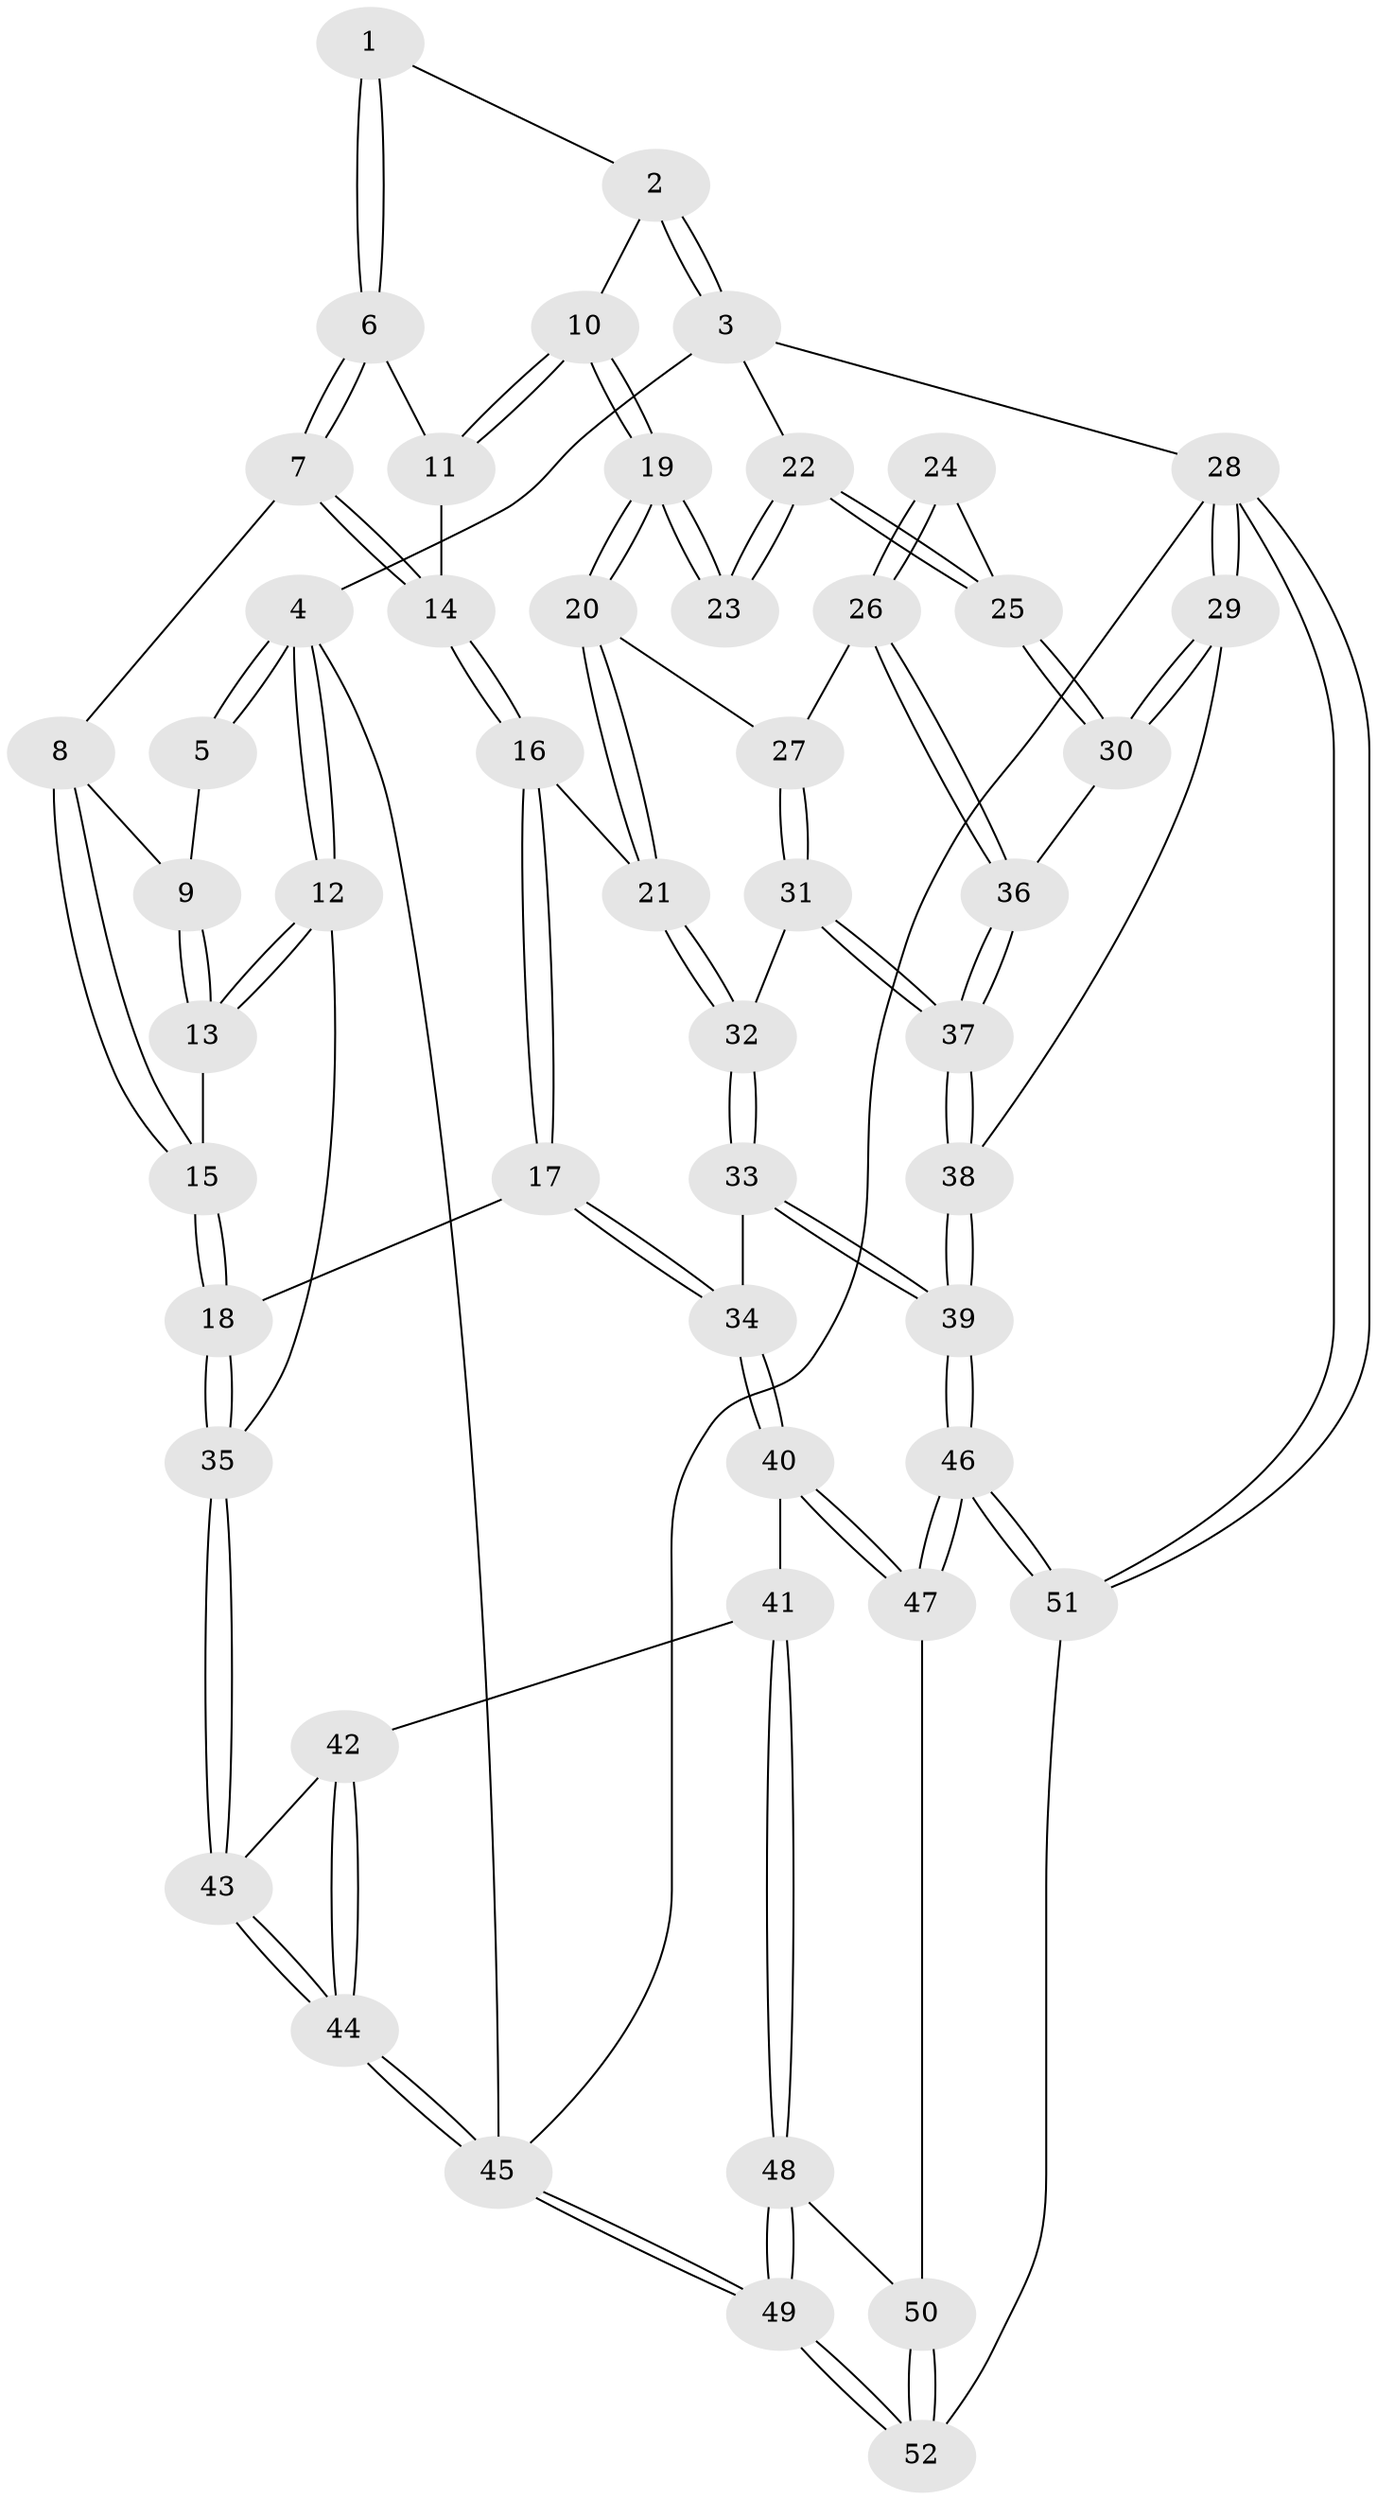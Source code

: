 // coarse degree distribution, {4: 0.3333333333333333, 5: 0.4166666666666667, 3: 0.08333333333333333, 6: 0.1111111111111111, 8: 0.027777777777777776, 2: 0.027777777777777776}
// Generated by graph-tools (version 1.1) at 2025/21/03/04/25 18:21:20]
// undirected, 52 vertices, 127 edges
graph export_dot {
graph [start="1"]
  node [color=gray90,style=filled];
  1 [pos="+0.3914756974100093+0"];
  2 [pos="+0.6829457426479161+0"];
  3 [pos="+1+0"];
  4 [pos="+0+0"];
  5 [pos="+0.3187887506654582+0"];
  6 [pos="+0.4636222681986558+0.07436718344762809"];
  7 [pos="+0.3515277066882448+0.2500813177314493"];
  8 [pos="+0.274077412881972+0.24480437136230795"];
  9 [pos="+0.21961569554927088+0.06080344868908428"];
  10 [pos="+0.6605711354370161+0.2221316644754228"];
  11 [pos="+0.5599324388230442+0.1597977015029431"];
  12 [pos="+0+0.2625343756030636"];
  13 [pos="+0+0.2606902006085296"];
  14 [pos="+0.3970057899793769+0.29476531432334874"];
  15 [pos="+0.25688006168034017+0.2606163908454545"];
  16 [pos="+0.4309895122892172+0.34490950686893823"];
  17 [pos="+0.2555515984374865+0.5307019610113867"];
  18 [pos="+0.21383315706377193+0.515206754308237"];
  19 [pos="+0.6931743468996717+0.26520670171402166"];
  20 [pos="+0.651982971739778+0.36184308025848577"];
  21 [pos="+0.6002776529749099+0.3948030538080052"];
  22 [pos="+1+0"];
  23 [pos="+0.7475800700136717+0.24660683078069182"];
  24 [pos="+0.9153692783945855+0.3925295462475847"];
  25 [pos="+1+0.36308522971278756"];
  26 [pos="+0.8321407530215256+0.5195598256150236"];
  27 [pos="+0.7382922923251017+0.45189418310088475"];
  28 [pos="+1+1"];
  29 [pos="+1+0.8021185054903648"];
  30 [pos="+1+0.5458972442825557"];
  31 [pos="+0.6924874910669858+0.6173394724758255"];
  32 [pos="+0.5354104416355504+0.5552621461861542"];
  33 [pos="+0.43951191201548906+0.6650479407427767"];
  34 [pos="+0.40267136719905017+0.6678620857578673"];
  35 [pos="+0+0.5382361020756923"];
  36 [pos="+0.8674744553356089+0.5812505471710484"];
  37 [pos="+0.7984934589432834+0.7221847993661571"];
  38 [pos="+0.7916378039650885+0.784699692634682"];
  39 [pos="+0.7031243923161509+0.8955830632372618"];
  40 [pos="+0.376431394272801+0.7082110208442254"];
  41 [pos="+0.18217294419517926+0.8299189391713405"];
  42 [pos="+0.16962336401585557+0.8241163225726738"];
  43 [pos="+0+0.5862940315670414"];
  44 [pos="+0+1"];
  45 [pos="+0+1"];
  46 [pos="+0.7013100789926504+0.9397344057055736"];
  47 [pos="+0.3780518278810314+0.8818844077967942"];
  48 [pos="+0.2129538526551342+0.9748404664477084"];
  49 [pos="+0.13635024117118738+1"];
  50 [pos="+0.37148362300231724+0.9059572734164758"];
  51 [pos="+0.7108660663679947+1"];
  52 [pos="+0.5389899467789439+1"];
  1 -- 2;
  1 -- 6;
  1 -- 6;
  2 -- 3;
  2 -- 3;
  2 -- 10;
  3 -- 4;
  3 -- 22;
  3 -- 28;
  4 -- 5;
  4 -- 5;
  4 -- 12;
  4 -- 12;
  4 -- 45;
  5 -- 9;
  6 -- 7;
  6 -- 7;
  6 -- 11;
  7 -- 8;
  7 -- 14;
  7 -- 14;
  8 -- 9;
  8 -- 15;
  8 -- 15;
  9 -- 13;
  9 -- 13;
  10 -- 11;
  10 -- 11;
  10 -- 19;
  10 -- 19;
  11 -- 14;
  12 -- 13;
  12 -- 13;
  12 -- 35;
  13 -- 15;
  14 -- 16;
  14 -- 16;
  15 -- 18;
  15 -- 18;
  16 -- 17;
  16 -- 17;
  16 -- 21;
  17 -- 18;
  17 -- 34;
  17 -- 34;
  18 -- 35;
  18 -- 35;
  19 -- 20;
  19 -- 20;
  19 -- 23;
  19 -- 23;
  20 -- 21;
  20 -- 21;
  20 -- 27;
  21 -- 32;
  21 -- 32;
  22 -- 23;
  22 -- 23;
  22 -- 25;
  22 -- 25;
  24 -- 25;
  24 -- 26;
  24 -- 26;
  25 -- 30;
  25 -- 30;
  26 -- 27;
  26 -- 36;
  26 -- 36;
  27 -- 31;
  27 -- 31;
  28 -- 29;
  28 -- 29;
  28 -- 51;
  28 -- 51;
  28 -- 45;
  29 -- 30;
  29 -- 30;
  29 -- 38;
  30 -- 36;
  31 -- 32;
  31 -- 37;
  31 -- 37;
  32 -- 33;
  32 -- 33;
  33 -- 34;
  33 -- 39;
  33 -- 39;
  34 -- 40;
  34 -- 40;
  35 -- 43;
  35 -- 43;
  36 -- 37;
  36 -- 37;
  37 -- 38;
  37 -- 38;
  38 -- 39;
  38 -- 39;
  39 -- 46;
  39 -- 46;
  40 -- 41;
  40 -- 47;
  40 -- 47;
  41 -- 42;
  41 -- 48;
  41 -- 48;
  42 -- 43;
  42 -- 44;
  42 -- 44;
  43 -- 44;
  43 -- 44;
  44 -- 45;
  44 -- 45;
  45 -- 49;
  45 -- 49;
  46 -- 47;
  46 -- 47;
  46 -- 51;
  46 -- 51;
  47 -- 50;
  48 -- 49;
  48 -- 49;
  48 -- 50;
  49 -- 52;
  49 -- 52;
  50 -- 52;
  50 -- 52;
  51 -- 52;
}
